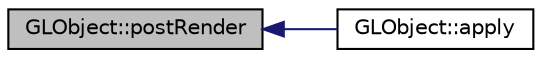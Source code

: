 digraph "GLObject::postRender"
{
 // INTERACTIVE_SVG=YES
  edge [fontname="Helvetica",fontsize="10",labelfontname="Helvetica",labelfontsize="10"];
  node [fontname="Helvetica",fontsize="10",shape=record];
  rankdir="LR";
  Node1 [label="GLObject::postRender",height=0.2,width=0.4,color="black", fillcolor="grey75", style="filled", fontcolor="black"];
  Node1 -> Node2 [dir="back",color="midnightblue",fontsize="10",style="solid",fontname="Helvetica"];
  Node2 [label="GLObject::apply",height=0.2,width=0.4,color="black", fillcolor="white", style="filled",URL="$d8/db9/class_g_l_object.html#ade403729b1926c1293814ba02be44d6e"];
}
